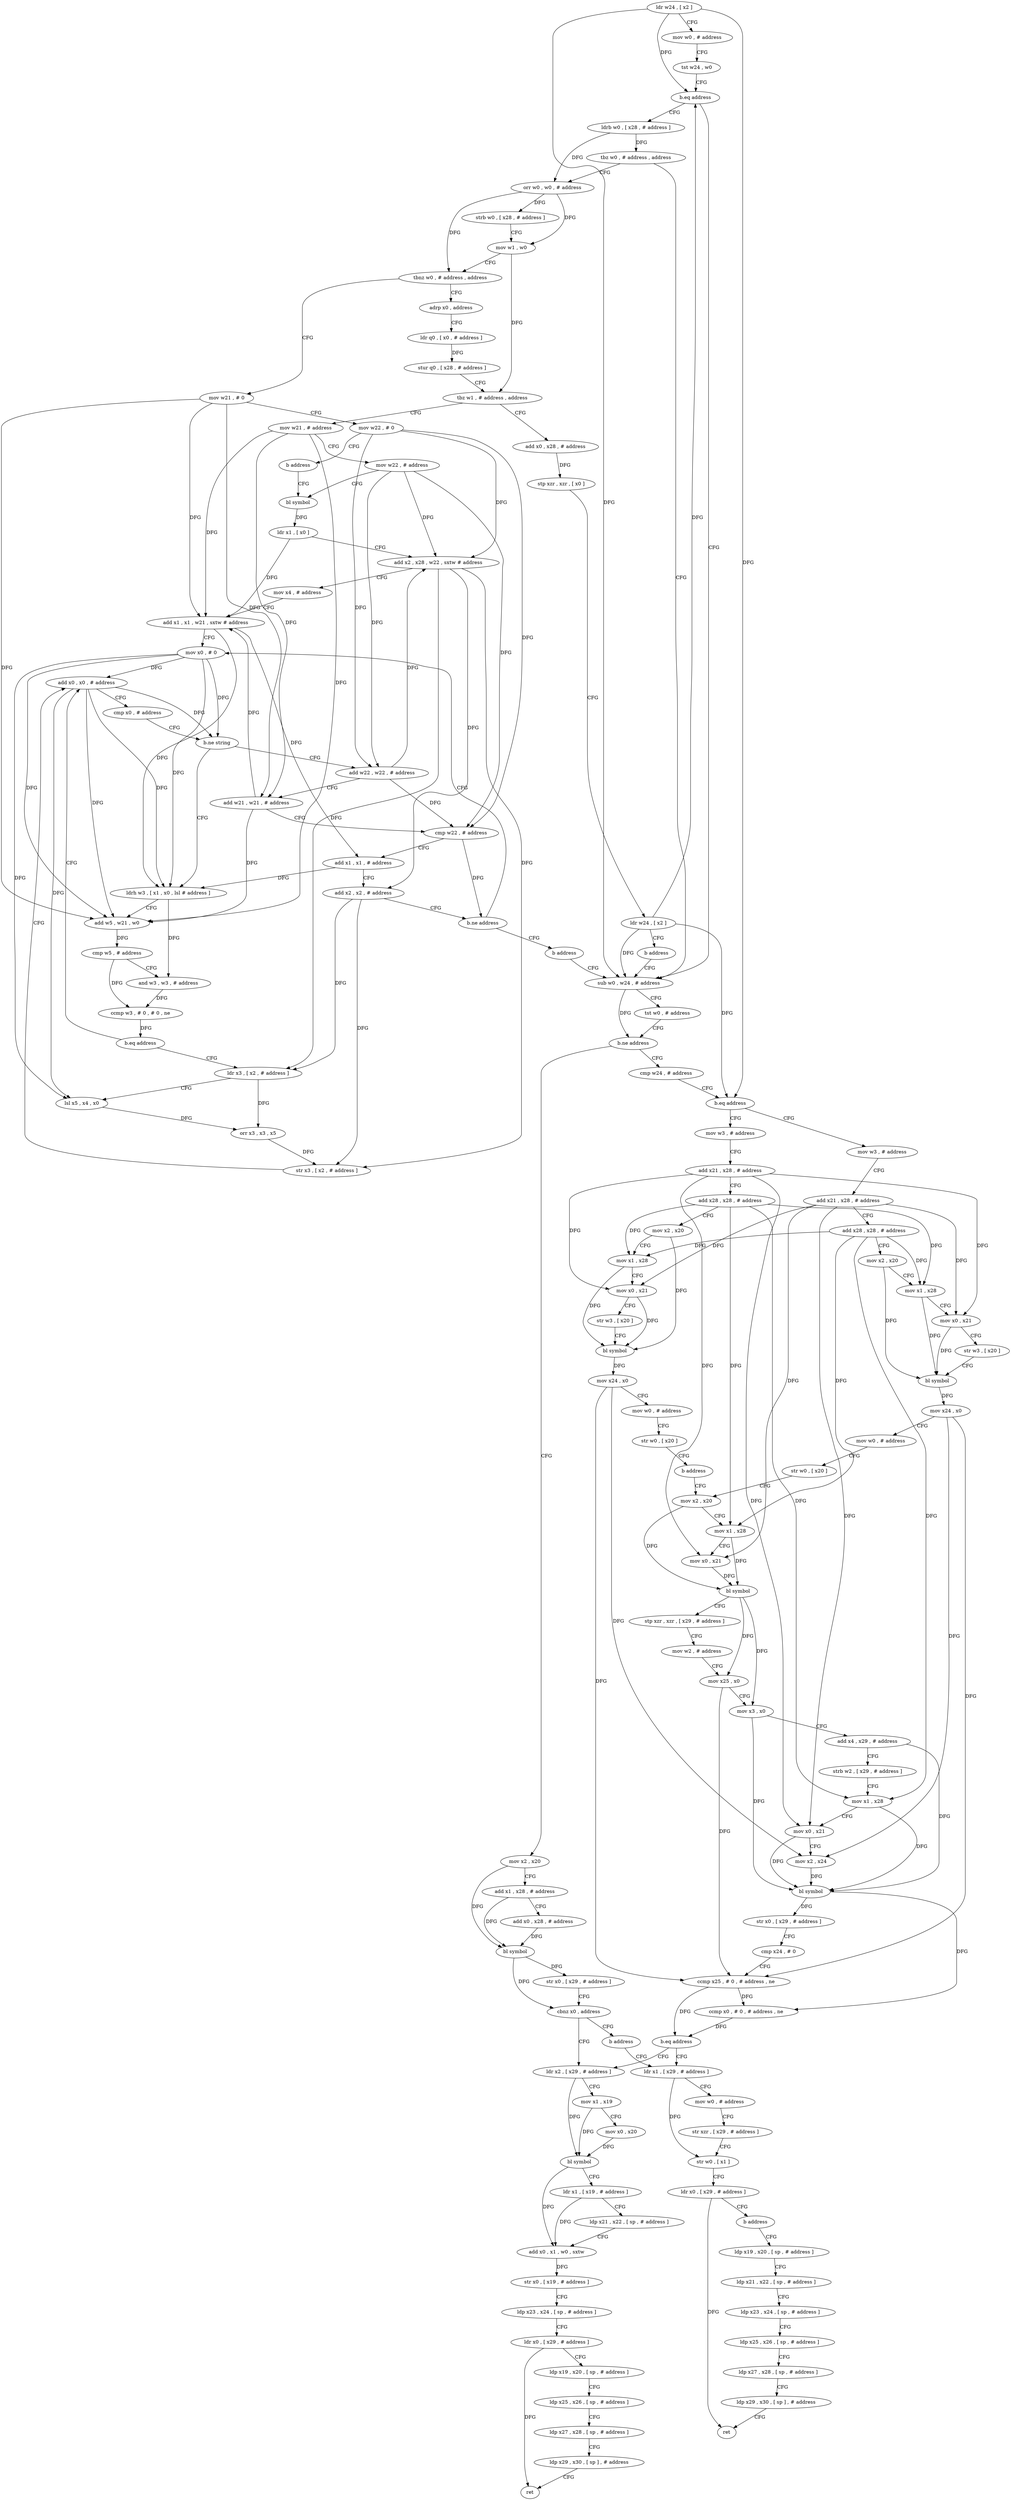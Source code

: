 digraph "func" {
"4408664" [label = "ldr w24 , [ x2 ]" ]
"4408668" [label = "mov w0 , # address" ]
"4408672" [label = "tst w24 , w0" ]
"4408676" [label = "b.eq address" ]
"4408688" [label = "sub w0 , w24 , # address" ]
"4408680" [label = "ldrb w0 , [ x28 , # address ]" ]
"4408692" [label = "tst w0 , # address" ]
"4408696" [label = "b.ne address" ]
"4410452" [label = "mov x2 , x20" ]
"4408700" [label = "cmp w24 , # address" ]
"4408684" [label = "tbz w0 , # address , address" ]
"4410288" [label = "orr w0 , w0 , # address" ]
"4410456" [label = "add x1 , x28 , # address" ]
"4410460" [label = "add x0 , x28 , # address" ]
"4410464" [label = "bl symbol" ]
"4410468" [label = "str x0 , [ x29 , # address ]" ]
"4410472" [label = "cbnz x0 , address" ]
"4408828" [label = "ldr x2 , [ x29 , # address ]" ]
"4410476" [label = "b address" ]
"4408704" [label = "b.eq address" ]
"4410404" [label = "mov w3 , # address" ]
"4408708" [label = "mov w3 , # address" ]
"4410292" [label = "strb w0 , [ x28 , # address ]" ]
"4410296" [label = "mov w1 , w0" ]
"4410300" [label = "tbnz w0 , # address , address" ]
"4410592" [label = "mov w21 , # 0" ]
"4410304" [label = "adrp x0 , address" ]
"4408832" [label = "mov x1 , x19" ]
"4408836" [label = "mov x0 , x20" ]
"4408840" [label = "bl symbol" ]
"4408844" [label = "ldr x1 , [ x19 , # address ]" ]
"4408848" [label = "ldp x21 , x22 , [ sp , # address ]" ]
"4408852" [label = "add x0 , x1 , w0 , sxtw" ]
"4408856" [label = "str x0 , [ x19 , # address ]" ]
"4408860" [label = "ldp x23 , x24 , [ sp , # address ]" ]
"4408864" [label = "ldr x0 , [ x29 , # address ]" ]
"4408868" [label = "ldp x19 , x20 , [ sp , # address ]" ]
"4408872" [label = "ldp x25 , x26 , [ sp , # address ]" ]
"4408876" [label = "ldp x27 , x28 , [ sp , # address ]" ]
"4408880" [label = "ldp x29 , x30 , [ sp ] , # address" ]
"4408884" [label = "ret" ]
"4408608" [label = "ldr x1 , [ x29 , # address ]" ]
"4410408" [label = "add x21 , x28 , # address" ]
"4410412" [label = "add x28 , x28 , # address" ]
"4410416" [label = "mov x2 , x20" ]
"4410420" [label = "mov x1 , x28" ]
"4410424" [label = "mov x0 , x21" ]
"4410428" [label = "str w3 , [ x20 ]" ]
"4410432" [label = "bl symbol" ]
"4410436" [label = "mov x24 , x0" ]
"4410440" [label = "mov w0 , # address" ]
"4410444" [label = "str w0 , [ x20 ]" ]
"4410448" [label = "b address" ]
"4408752" [label = "mov x2 , x20" ]
"4408712" [label = "add x21 , x28 , # address" ]
"4408716" [label = "add x28 , x28 , # address" ]
"4408720" [label = "mov x2 , x20" ]
"4408724" [label = "mov x1 , x28" ]
"4408728" [label = "mov x0 , x21" ]
"4408732" [label = "str w3 , [ x20 ]" ]
"4408736" [label = "bl symbol" ]
"4408740" [label = "mov x24 , x0" ]
"4408744" [label = "mov w0 , # address" ]
"4408748" [label = "str w0 , [ x20 ]" ]
"4410596" [label = "mov w22 , # 0" ]
"4410600" [label = "b address" ]
"4410488" [label = "bl symbol" ]
"4410308" [label = "ldr q0 , [ x0 , # address ]" ]
"4410312" [label = "stur q0 , [ x28 , # address ]" ]
"4410316" [label = "tbz w1 , # address , address" ]
"4410480" [label = "mov w21 , # address" ]
"4410320" [label = "add x0 , x28 , # address" ]
"4408612" [label = "mov w0 , # address" ]
"4408616" [label = "str xzr , [ x29 , # address ]" ]
"4408620" [label = "str w0 , [ x1 ]" ]
"4408624" [label = "ldr x0 , [ x29 , # address ]" ]
"4408628" [label = "b address" ]
"4406968" [label = "ldp x19 , x20 , [ sp , # address ]" ]
"4408756" [label = "mov x1 , x28" ]
"4408760" [label = "mov x0 , x21" ]
"4408764" [label = "bl symbol" ]
"4408768" [label = "stp xzr , xzr , [ x29 , # address ]" ]
"4408772" [label = "mov w2 , # address" ]
"4408776" [label = "mov x25 , x0" ]
"4408780" [label = "mov x3 , x0" ]
"4408784" [label = "add x4 , x29 , # address" ]
"4408788" [label = "strb w2 , [ x29 , # address ]" ]
"4408792" [label = "mov x1 , x28" ]
"4408796" [label = "mov x0 , x21" ]
"4408800" [label = "mov x2 , x24" ]
"4408804" [label = "bl symbol" ]
"4408808" [label = "str x0 , [ x29 , # address ]" ]
"4408812" [label = "cmp x24 , # 0" ]
"4408816" [label = "ccmp x25 , # 0 , # address , ne" ]
"4408820" [label = "ccmp x0 , # 0 , # address , ne" ]
"4408824" [label = "b.eq address" ]
"4410492" [label = "ldr x1 , [ x0 ]" ]
"4410496" [label = "add x2 , x28 , w22 , sxtw # address" ]
"4410500" [label = "mov x4 , # address" ]
"4410504" [label = "add x1 , x1 , w21 , sxtw # address" ]
"4410508" [label = "mov x0 , # 0" ]
"4410484" [label = "mov w22 , # address" ]
"4410324" [label = "stp xzr , xzr , [ x0 ]" ]
"4410328" [label = "ldr w24 , [ x2 ]" ]
"4410332" [label = "b address" ]
"4406972" [label = "ldp x21 , x22 , [ sp , # address ]" ]
"4406976" [label = "ldp x23 , x24 , [ sp , # address ]" ]
"4406980" [label = "ldp x25 , x26 , [ sp , # address ]" ]
"4406984" [label = "ldp x27 , x28 , [ sp , # address ]" ]
"4406988" [label = "ldp x29 , x30 , [ sp ] , # address" ]
"4406992" [label = "ret" ]
"4410552" [label = "add x0 , x0 , # address" ]
"4410556" [label = "cmp x0 , # address" ]
"4410560" [label = "b.ne string" ]
"4410512" [label = "ldrh w3 , [ x1 , x0 , lsl # address ]" ]
"4410564" [label = "add w22 , w22 , # address" ]
"4410536" [label = "ldr x3 , [ x2 , # address ]" ]
"4410540" [label = "lsl x5 , x4 , x0" ]
"4410544" [label = "orr x3 , x3 , x5" ]
"4410548" [label = "str x3 , [ x2 , # address ]" ]
"4410516" [label = "add w5 , w21 , w0" ]
"4410520" [label = "cmp w5 , # address" ]
"4410524" [label = "and w3 , w3 , # address" ]
"4410528" [label = "ccmp w3 , # 0 , # 0 , ne" ]
"4410532" [label = "b.eq address" ]
"4410568" [label = "add w21 , w21 , # address" ]
"4410572" [label = "cmp w22 , # address" ]
"4410576" [label = "add x1 , x1 , # address" ]
"4410580" [label = "add x2 , x2 , # address" ]
"4410584" [label = "b.ne address" ]
"4410588" [label = "b address" ]
"4408664" -> "4408668" [ label = "CFG" ]
"4408664" -> "4408676" [ label = "DFG" ]
"4408664" -> "4408688" [ label = "DFG" ]
"4408664" -> "4408704" [ label = "DFG" ]
"4408668" -> "4408672" [ label = "CFG" ]
"4408672" -> "4408676" [ label = "CFG" ]
"4408676" -> "4408688" [ label = "CFG" ]
"4408676" -> "4408680" [ label = "CFG" ]
"4408688" -> "4408692" [ label = "CFG" ]
"4408688" -> "4408696" [ label = "DFG" ]
"4408680" -> "4408684" [ label = "DFG" ]
"4408680" -> "4410288" [ label = "DFG" ]
"4408692" -> "4408696" [ label = "CFG" ]
"4408696" -> "4410452" [ label = "CFG" ]
"4408696" -> "4408700" [ label = "CFG" ]
"4410452" -> "4410456" [ label = "CFG" ]
"4410452" -> "4410464" [ label = "DFG" ]
"4408700" -> "4408704" [ label = "CFG" ]
"4408684" -> "4410288" [ label = "CFG" ]
"4408684" -> "4408688" [ label = "CFG" ]
"4410288" -> "4410292" [ label = "DFG" ]
"4410288" -> "4410296" [ label = "DFG" ]
"4410288" -> "4410300" [ label = "DFG" ]
"4410456" -> "4410460" [ label = "CFG" ]
"4410456" -> "4410464" [ label = "DFG" ]
"4410460" -> "4410464" [ label = "DFG" ]
"4410464" -> "4410468" [ label = "DFG" ]
"4410464" -> "4410472" [ label = "DFG" ]
"4410468" -> "4410472" [ label = "CFG" ]
"4410472" -> "4408828" [ label = "CFG" ]
"4410472" -> "4410476" [ label = "CFG" ]
"4408828" -> "4408832" [ label = "CFG" ]
"4408828" -> "4408840" [ label = "DFG" ]
"4410476" -> "4408608" [ label = "CFG" ]
"4408704" -> "4410404" [ label = "CFG" ]
"4408704" -> "4408708" [ label = "CFG" ]
"4410404" -> "4410408" [ label = "CFG" ]
"4408708" -> "4408712" [ label = "CFG" ]
"4410292" -> "4410296" [ label = "CFG" ]
"4410296" -> "4410300" [ label = "CFG" ]
"4410296" -> "4410316" [ label = "DFG" ]
"4410300" -> "4410592" [ label = "CFG" ]
"4410300" -> "4410304" [ label = "CFG" ]
"4410592" -> "4410596" [ label = "CFG" ]
"4410592" -> "4410504" [ label = "DFG" ]
"4410592" -> "4410516" [ label = "DFG" ]
"4410592" -> "4410568" [ label = "DFG" ]
"4410304" -> "4410308" [ label = "CFG" ]
"4408832" -> "4408836" [ label = "CFG" ]
"4408832" -> "4408840" [ label = "DFG" ]
"4408836" -> "4408840" [ label = "DFG" ]
"4408840" -> "4408844" [ label = "CFG" ]
"4408840" -> "4408852" [ label = "DFG" ]
"4408844" -> "4408848" [ label = "CFG" ]
"4408844" -> "4408852" [ label = "DFG" ]
"4408848" -> "4408852" [ label = "CFG" ]
"4408852" -> "4408856" [ label = "DFG" ]
"4408856" -> "4408860" [ label = "CFG" ]
"4408860" -> "4408864" [ label = "CFG" ]
"4408864" -> "4408868" [ label = "CFG" ]
"4408864" -> "4408884" [ label = "DFG" ]
"4408868" -> "4408872" [ label = "CFG" ]
"4408872" -> "4408876" [ label = "CFG" ]
"4408876" -> "4408880" [ label = "CFG" ]
"4408880" -> "4408884" [ label = "CFG" ]
"4408608" -> "4408612" [ label = "CFG" ]
"4408608" -> "4408620" [ label = "DFG" ]
"4410408" -> "4410412" [ label = "CFG" ]
"4410408" -> "4410424" [ label = "DFG" ]
"4410408" -> "4408728" [ label = "DFG" ]
"4410408" -> "4408760" [ label = "DFG" ]
"4410408" -> "4408796" [ label = "DFG" ]
"4410412" -> "4410416" [ label = "CFG" ]
"4410412" -> "4410420" [ label = "DFG" ]
"4410412" -> "4408724" [ label = "DFG" ]
"4410412" -> "4408756" [ label = "DFG" ]
"4410412" -> "4408792" [ label = "DFG" ]
"4410416" -> "4410420" [ label = "CFG" ]
"4410416" -> "4410432" [ label = "DFG" ]
"4410420" -> "4410424" [ label = "CFG" ]
"4410420" -> "4410432" [ label = "DFG" ]
"4410424" -> "4410428" [ label = "CFG" ]
"4410424" -> "4410432" [ label = "DFG" ]
"4410428" -> "4410432" [ label = "CFG" ]
"4410432" -> "4410436" [ label = "DFG" ]
"4410436" -> "4410440" [ label = "CFG" ]
"4410436" -> "4408800" [ label = "DFG" ]
"4410436" -> "4408816" [ label = "DFG" ]
"4410440" -> "4410444" [ label = "CFG" ]
"4410444" -> "4410448" [ label = "CFG" ]
"4410448" -> "4408752" [ label = "CFG" ]
"4408752" -> "4408756" [ label = "CFG" ]
"4408752" -> "4408764" [ label = "DFG" ]
"4408712" -> "4408716" [ label = "CFG" ]
"4408712" -> "4410424" [ label = "DFG" ]
"4408712" -> "4408728" [ label = "DFG" ]
"4408712" -> "4408760" [ label = "DFG" ]
"4408712" -> "4408796" [ label = "DFG" ]
"4408716" -> "4408720" [ label = "CFG" ]
"4408716" -> "4410420" [ label = "DFG" ]
"4408716" -> "4408724" [ label = "DFG" ]
"4408716" -> "4408756" [ label = "DFG" ]
"4408716" -> "4408792" [ label = "DFG" ]
"4408720" -> "4408724" [ label = "CFG" ]
"4408720" -> "4408736" [ label = "DFG" ]
"4408724" -> "4408728" [ label = "CFG" ]
"4408724" -> "4408736" [ label = "DFG" ]
"4408728" -> "4408732" [ label = "CFG" ]
"4408728" -> "4408736" [ label = "DFG" ]
"4408732" -> "4408736" [ label = "CFG" ]
"4408736" -> "4408740" [ label = "DFG" ]
"4408740" -> "4408744" [ label = "CFG" ]
"4408740" -> "4408800" [ label = "DFG" ]
"4408740" -> "4408816" [ label = "DFG" ]
"4408744" -> "4408748" [ label = "CFG" ]
"4408748" -> "4408752" [ label = "CFG" ]
"4410596" -> "4410600" [ label = "CFG" ]
"4410596" -> "4410496" [ label = "DFG" ]
"4410596" -> "4410564" [ label = "DFG" ]
"4410596" -> "4410572" [ label = "DFG" ]
"4410600" -> "4410488" [ label = "CFG" ]
"4410488" -> "4410492" [ label = "DFG" ]
"4410308" -> "4410312" [ label = "DFG" ]
"4410312" -> "4410316" [ label = "CFG" ]
"4410316" -> "4410480" [ label = "CFG" ]
"4410316" -> "4410320" [ label = "CFG" ]
"4410480" -> "4410484" [ label = "CFG" ]
"4410480" -> "4410504" [ label = "DFG" ]
"4410480" -> "4410516" [ label = "DFG" ]
"4410480" -> "4410568" [ label = "DFG" ]
"4410320" -> "4410324" [ label = "DFG" ]
"4408612" -> "4408616" [ label = "CFG" ]
"4408616" -> "4408620" [ label = "CFG" ]
"4408620" -> "4408624" [ label = "CFG" ]
"4408624" -> "4408628" [ label = "CFG" ]
"4408624" -> "4406992" [ label = "DFG" ]
"4408628" -> "4406968" [ label = "CFG" ]
"4406968" -> "4406972" [ label = "CFG" ]
"4408756" -> "4408760" [ label = "CFG" ]
"4408756" -> "4408764" [ label = "DFG" ]
"4408760" -> "4408764" [ label = "DFG" ]
"4408764" -> "4408768" [ label = "CFG" ]
"4408764" -> "4408776" [ label = "DFG" ]
"4408764" -> "4408780" [ label = "DFG" ]
"4408768" -> "4408772" [ label = "CFG" ]
"4408772" -> "4408776" [ label = "CFG" ]
"4408776" -> "4408780" [ label = "CFG" ]
"4408776" -> "4408816" [ label = "DFG" ]
"4408780" -> "4408784" [ label = "CFG" ]
"4408780" -> "4408804" [ label = "DFG" ]
"4408784" -> "4408788" [ label = "CFG" ]
"4408784" -> "4408804" [ label = "DFG" ]
"4408788" -> "4408792" [ label = "CFG" ]
"4408792" -> "4408796" [ label = "CFG" ]
"4408792" -> "4408804" [ label = "DFG" ]
"4408796" -> "4408800" [ label = "CFG" ]
"4408796" -> "4408804" [ label = "DFG" ]
"4408800" -> "4408804" [ label = "DFG" ]
"4408804" -> "4408808" [ label = "DFG" ]
"4408804" -> "4408820" [ label = "DFG" ]
"4408808" -> "4408812" [ label = "CFG" ]
"4408812" -> "4408816" [ label = "CFG" ]
"4408816" -> "4408820" [ label = "DFG" ]
"4408816" -> "4408824" [ label = "DFG" ]
"4408820" -> "4408824" [ label = "DFG" ]
"4408824" -> "4408608" [ label = "CFG" ]
"4408824" -> "4408828" [ label = "CFG" ]
"4410492" -> "4410496" [ label = "CFG" ]
"4410492" -> "4410504" [ label = "DFG" ]
"4410496" -> "4410500" [ label = "CFG" ]
"4410496" -> "4410536" [ label = "DFG" ]
"4410496" -> "4410548" [ label = "DFG" ]
"4410496" -> "4410580" [ label = "DFG" ]
"4410500" -> "4410504" [ label = "CFG" ]
"4410504" -> "4410508" [ label = "CFG" ]
"4410504" -> "4410512" [ label = "DFG" ]
"4410504" -> "4410576" [ label = "DFG" ]
"4410508" -> "4410512" [ label = "DFG" ]
"4410508" -> "4410516" [ label = "DFG" ]
"4410508" -> "4410552" [ label = "DFG" ]
"4410508" -> "4410560" [ label = "DFG" ]
"4410508" -> "4410540" [ label = "DFG" ]
"4410484" -> "4410488" [ label = "CFG" ]
"4410484" -> "4410496" [ label = "DFG" ]
"4410484" -> "4410564" [ label = "DFG" ]
"4410484" -> "4410572" [ label = "DFG" ]
"4410324" -> "4410328" [ label = "CFG" ]
"4410328" -> "4410332" [ label = "CFG" ]
"4410328" -> "4408676" [ label = "DFG" ]
"4410328" -> "4408688" [ label = "DFG" ]
"4410328" -> "4408704" [ label = "DFG" ]
"4410332" -> "4408688" [ label = "CFG" ]
"4406972" -> "4406976" [ label = "CFG" ]
"4406976" -> "4406980" [ label = "CFG" ]
"4406980" -> "4406984" [ label = "CFG" ]
"4406984" -> "4406988" [ label = "CFG" ]
"4406988" -> "4406992" [ label = "CFG" ]
"4410552" -> "4410556" [ label = "CFG" ]
"4410552" -> "4410512" [ label = "DFG" ]
"4410552" -> "4410516" [ label = "DFG" ]
"4410552" -> "4410560" [ label = "DFG" ]
"4410552" -> "4410540" [ label = "DFG" ]
"4410556" -> "4410560" [ label = "CFG" ]
"4410560" -> "4410512" [ label = "CFG" ]
"4410560" -> "4410564" [ label = "CFG" ]
"4410512" -> "4410516" [ label = "CFG" ]
"4410512" -> "4410524" [ label = "DFG" ]
"4410564" -> "4410568" [ label = "CFG" ]
"4410564" -> "4410496" [ label = "DFG" ]
"4410564" -> "4410572" [ label = "DFG" ]
"4410536" -> "4410540" [ label = "CFG" ]
"4410536" -> "4410544" [ label = "DFG" ]
"4410540" -> "4410544" [ label = "DFG" ]
"4410544" -> "4410548" [ label = "DFG" ]
"4410548" -> "4410552" [ label = "CFG" ]
"4410516" -> "4410520" [ label = "DFG" ]
"4410520" -> "4410524" [ label = "CFG" ]
"4410520" -> "4410528" [ label = "DFG" ]
"4410524" -> "4410528" [ label = "DFG" ]
"4410528" -> "4410532" [ label = "DFG" ]
"4410532" -> "4410552" [ label = "CFG" ]
"4410532" -> "4410536" [ label = "CFG" ]
"4410568" -> "4410572" [ label = "CFG" ]
"4410568" -> "4410504" [ label = "DFG" ]
"4410568" -> "4410516" [ label = "DFG" ]
"4410572" -> "4410576" [ label = "CFG" ]
"4410572" -> "4410584" [ label = "DFG" ]
"4410576" -> "4410580" [ label = "CFG" ]
"4410576" -> "4410512" [ label = "DFG" ]
"4410580" -> "4410584" [ label = "CFG" ]
"4410580" -> "4410536" [ label = "DFG" ]
"4410580" -> "4410548" [ label = "DFG" ]
"4410584" -> "4410508" [ label = "CFG" ]
"4410584" -> "4410588" [ label = "CFG" ]
"4410588" -> "4408688" [ label = "CFG" ]
}
